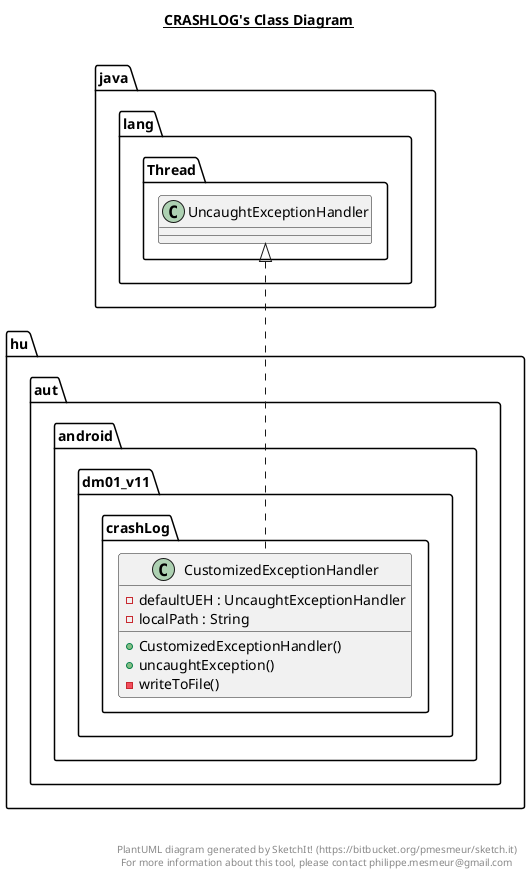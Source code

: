 @startuml

title __CRASHLOG's Class Diagram__\n

  namespace hu.aut.android.dm01_v11 {
    namespace crashLog {
      class hu.aut.android.dm01_v11.crashLog.CustomizedExceptionHandler {
          - defaultUEH : UncaughtExceptionHandler
          - localPath : String
          + CustomizedExceptionHandler()
          + uncaughtException()
          - writeToFile()
      }
    }
  }
  

  hu.aut.android.dm01_v11.crashLog.CustomizedExceptionHandler .up.|> java.lang.Thread.UncaughtExceptionHandler


right footer


PlantUML diagram generated by SketchIt! (https://bitbucket.org/pmesmeur/sketch.it)
For more information about this tool, please contact philippe.mesmeur@gmail.com
endfooter

@enduml
